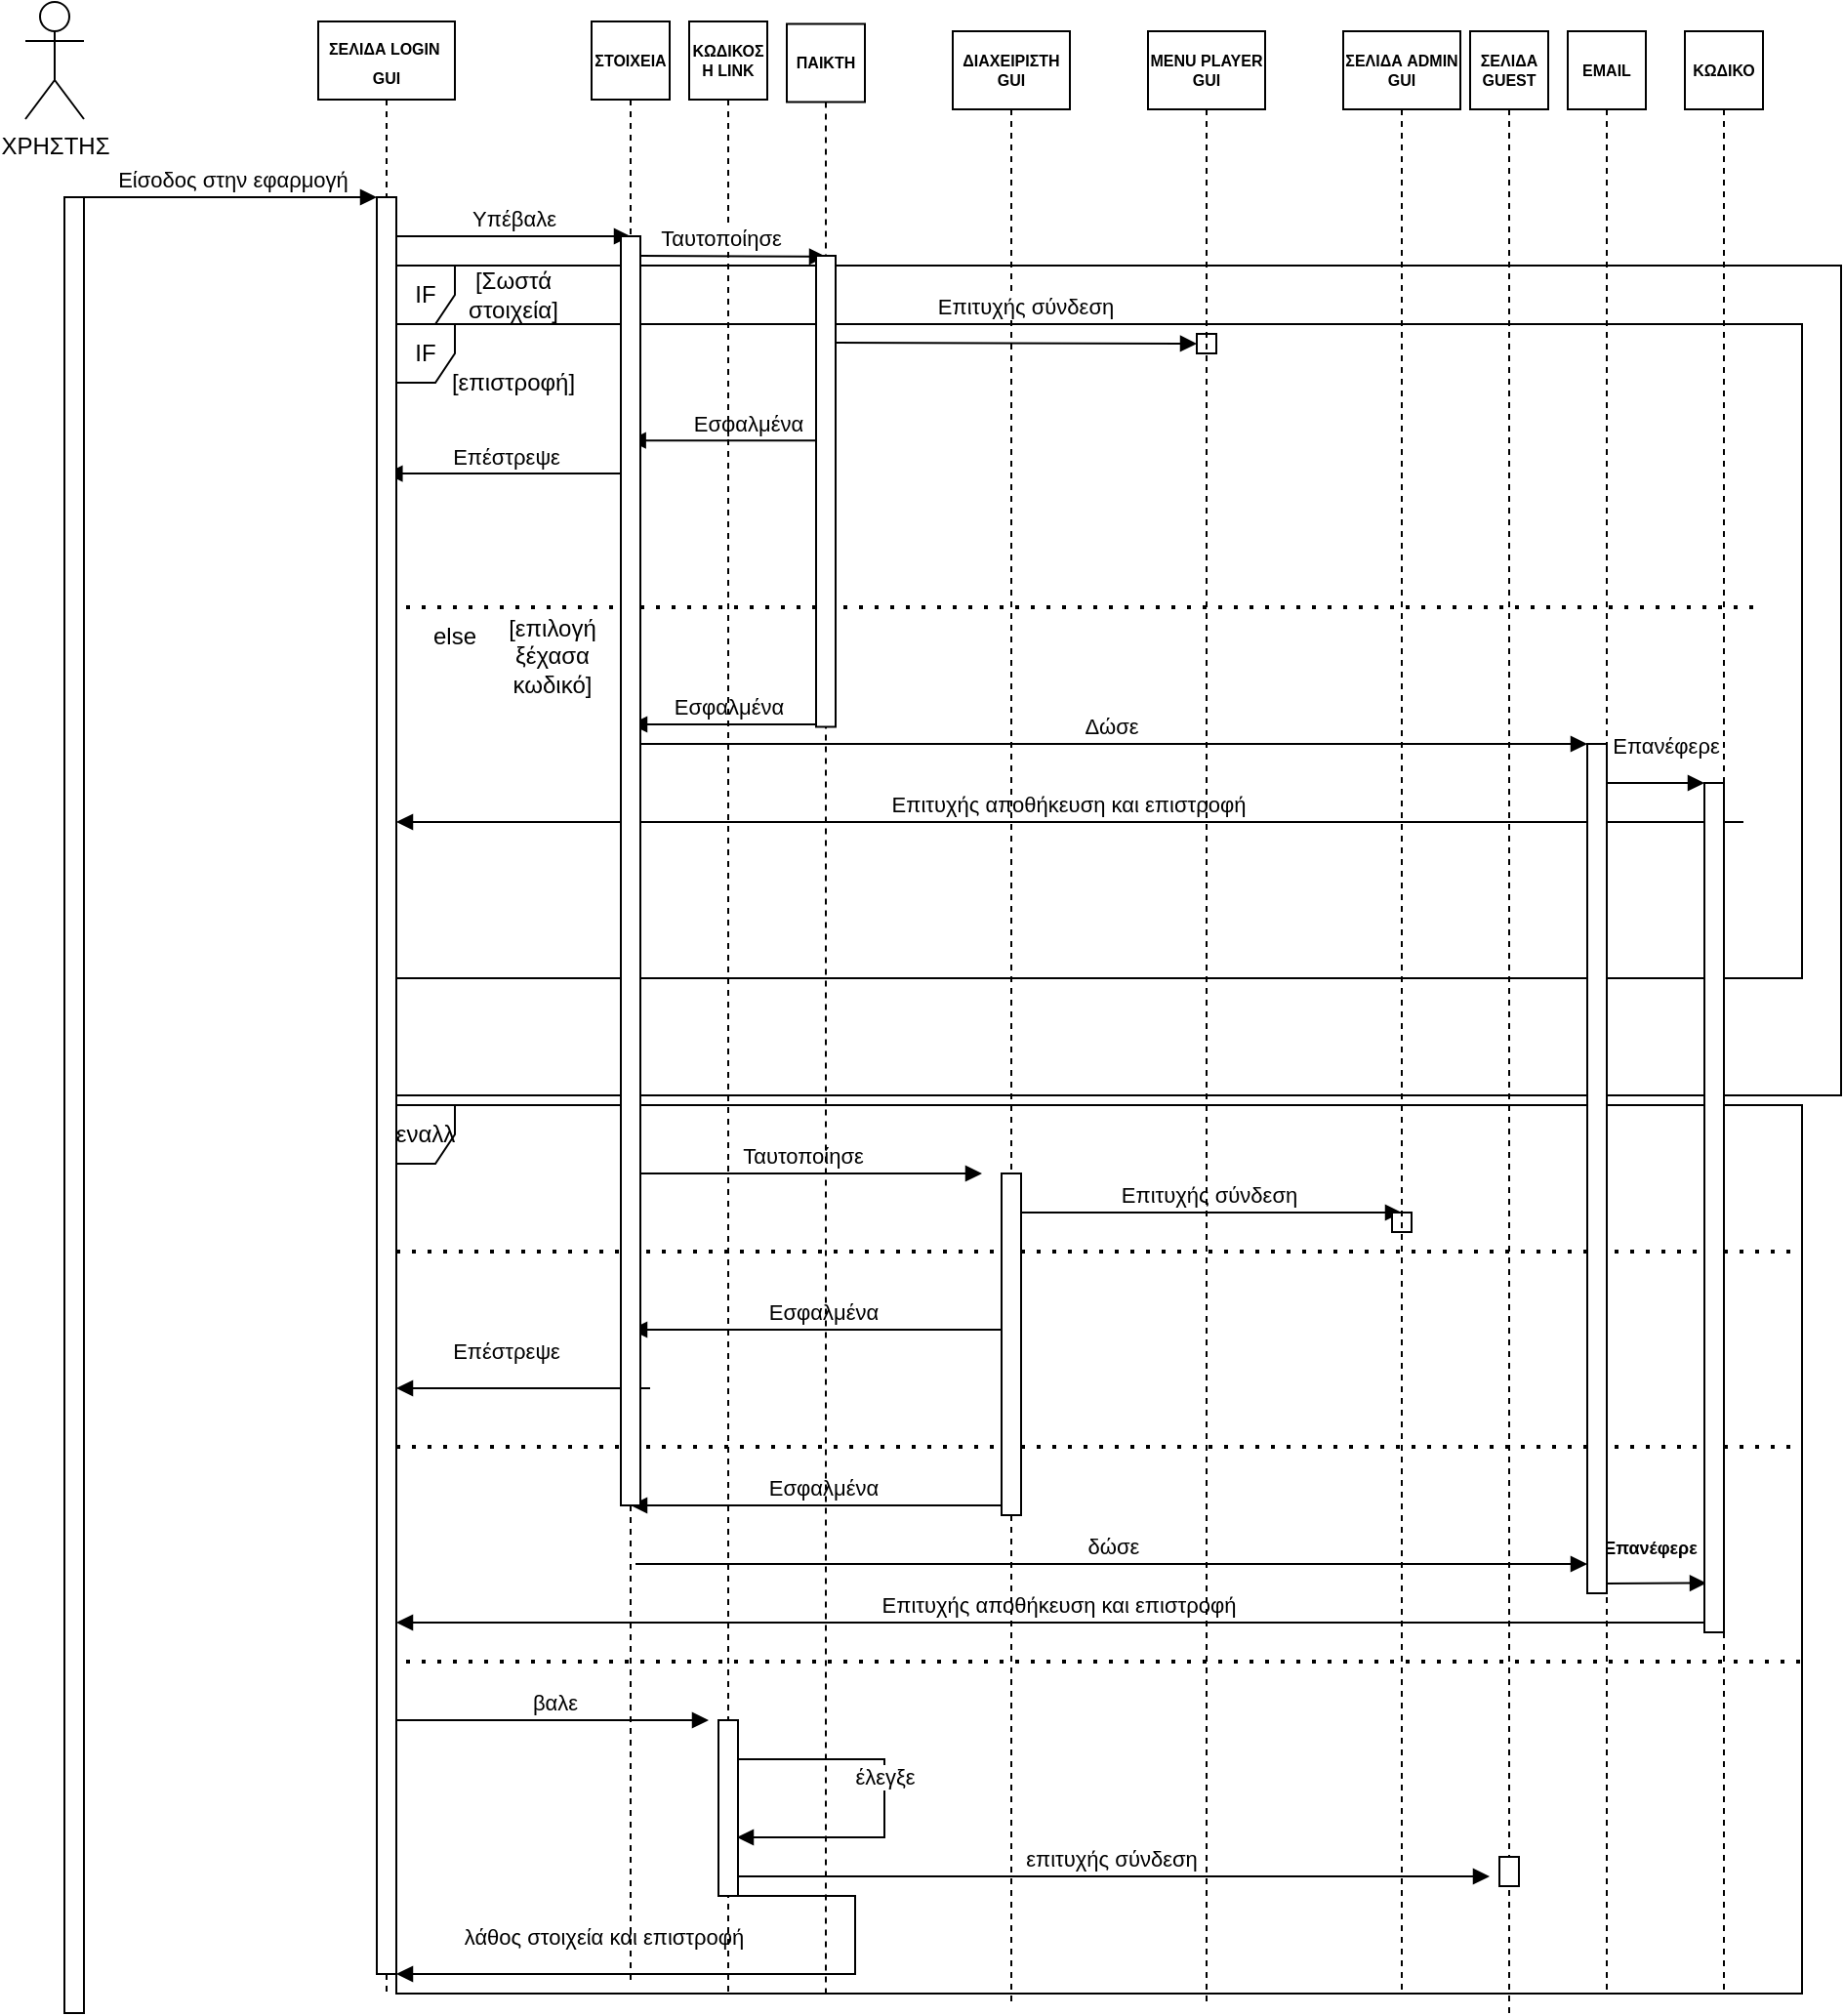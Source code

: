 <mxfile version="18.1.1" type="device"><diagram id="kgpKYQtTHZ0yAKxKKP6v" name="Page-1"><mxGraphModel dx="2774" dy="1019" grid="1" gridSize="10" guides="1" tooltips="1" connect="1" arrows="1" fold="1" page="1" pageScale="1" pageWidth="850" pageHeight="1100" math="0" shadow="0"><root><mxCell id="0"/><mxCell id="1" parent="0"/><mxCell id="ExQ79DY9kbXFAc0y-Ys--1" value="ΧΡΗΣΤΗΣ" style="shape=umlActor;verticalLabelPosition=bottom;verticalAlign=top;html=1;" parent="1" vertex="1"><mxGeometry x="-10" y="200" width="30" height="60" as="geometry"/></mxCell><mxCell id="ExQ79DY9kbXFAc0y-Ys--11" value="Είσοδος στην εφαρμογή" style="html=1;verticalAlign=bottom;endArrow=block;rounded=0;" parent="1" edge="1"><mxGeometry x="0.004" width="80" relative="1" as="geometry"><mxPoint x="20" y="300" as="sourcePoint"/><mxPoint x="170" y="300" as="targetPoint"/><mxPoint as="offset"/></mxGeometry></mxCell><mxCell id="ExQ79DY9kbXFAc0y-Ys--13" value="IF" style="shape=umlFrame;whiteSpace=wrap;html=1;width=30;height=30;" parent="1" vertex="1"><mxGeometry x="180" y="335" width="740" height="425" as="geometry"/></mxCell><mxCell id="ExQ79DY9kbXFAc0y-Ys--21" value="" style="html=1;points=[];perimeter=orthogonalPerimeter;" parent="1" vertex="1"><mxGeometry x="10" y="300" width="10" height="930" as="geometry"/></mxCell><mxCell id="ExQ79DY9kbXFAc0y-Ys--33" value="Υπέβαλε" style="html=1;verticalAlign=bottom;endArrow=block;rounded=0;" parent="1" edge="1"><mxGeometry x="0.004" width="80" relative="1" as="geometry"><mxPoint x="180" y="320" as="sourcePoint"/><mxPoint x="300" y="320" as="targetPoint"/><mxPoint as="offset"/></mxGeometry></mxCell><mxCell id="ExQ79DY9kbXFAc0y-Ys--36" value="[Σωστά στοιχεία]" style="text;html=1;strokeColor=none;fillColor=none;align=center;verticalAlign=middle;whiteSpace=wrap;rounded=0;" parent="1" vertex="1"><mxGeometry x="210" y="335" width="60" height="30" as="geometry"/></mxCell><mxCell id="ExQ79DY9kbXFAc0y-Ys--38" value="Εσφαλμένα" style="html=1;verticalAlign=bottom;endArrow=block;rounded=0;" parent="1" edge="1"><mxGeometry x="-0.203" width="80" relative="1" as="geometry"><mxPoint x="400" y="424.57" as="sourcePoint"/><mxPoint x="299.324" y="424.57" as="targetPoint"/><mxPoint as="offset"/></mxGeometry></mxCell><mxCell id="ExQ79DY9kbXFAc0y-Ys--39" value="Επέστρεψε" style="html=1;verticalAlign=bottom;endArrow=block;rounded=0;exitX=0.164;exitY=0.187;exitDx=0;exitDy=0;exitPerimeter=0;" parent="1" source="SWj_nzRaMAi4h_ZIYxk2-1" edge="1"><mxGeometry x="0.004" width="80" relative="1" as="geometry"><mxPoint x="300.37" y="440.0" as="sourcePoint"/><mxPoint x="174.667" y="441.55" as="targetPoint"/><mxPoint as="offset"/></mxGeometry></mxCell><mxCell id="ExQ79DY9kbXFAc0y-Ys--41" value="else" style="text;html=1;strokeColor=none;fillColor=none;align=center;verticalAlign=middle;whiteSpace=wrap;rounded=0;" parent="1" vertex="1"><mxGeometry x="180" y="510" width="60" height="30" as="geometry"/></mxCell><mxCell id="ExQ79DY9kbXFAc0y-Ys--43" value="[επιλογή ξέχασα κωδικό]" style="text;html=1;strokeColor=none;fillColor=none;align=center;verticalAlign=middle;whiteSpace=wrap;rounded=0;" parent="1" vertex="1"><mxGeometry x="230" y="520" width="60" height="30" as="geometry"/></mxCell><mxCell id="ExQ79DY9kbXFAc0y-Ys--44" value="IF" style="shape=umlFrame;whiteSpace=wrap;html=1;width=30;height=30;" parent="1" vertex="1"><mxGeometry x="180" y="365" width="720" height="335" as="geometry"/></mxCell><mxCell id="ExQ79DY9kbXFAc0y-Ys--45" value="[επιστροφή]" style="text;html=1;strokeColor=none;fillColor=none;align=center;verticalAlign=middle;whiteSpace=wrap;rounded=0;" parent="1" vertex="1"><mxGeometry x="210" y="380" width="60" height="30" as="geometry"/></mxCell><mxCell id="ExQ79DY9kbXFAc0y-Ys--46" value="" style="endArrow=none;dashed=1;html=1;dashPattern=1 3;strokeWidth=2;rounded=0;" parent="1" edge="1"><mxGeometry width="50" height="50" relative="1" as="geometry"><mxPoint x="185" y="510" as="sourcePoint"/><mxPoint x="875" y="510" as="targetPoint"/></mxGeometry></mxCell><mxCell id="ExQ79DY9kbXFAc0y-Ys--48" value="Εσφαλμένα" style="html=1;verticalAlign=bottom;endArrow=block;rounded=0;" parent="1" edge="1"><mxGeometry x="0.004" width="80" relative="1" as="geometry"><mxPoint x="400" y="570" as="sourcePoint"/><mxPoint x="300" y="570" as="targetPoint"/><mxPoint as="offset"/></mxGeometry></mxCell><mxCell id="ExQ79DY9kbXFAc0y-Ys--52" value="Δώσε" style="html=1;verticalAlign=bottom;endArrow=block;rounded=0;" parent="1" edge="1"><mxGeometry x="0.004" width="80" relative="1" as="geometry"><mxPoint x="300" y="580" as="sourcePoint"/><mxPoint x="790" y="580" as="targetPoint"/><mxPoint as="offset"/></mxGeometry></mxCell><mxCell id="ExQ79DY9kbXFAc0y-Ys--55" value="Επιτυχής αποθήκευση και επιστροφή" style="html=1;verticalAlign=bottom;endArrow=block;rounded=0;" parent="1" edge="1"><mxGeometry x="0.004" width="80" relative="1" as="geometry"><mxPoint x="870" y="620" as="sourcePoint"/><mxPoint x="180" y="620" as="targetPoint"/><mxPoint as="offset"/></mxGeometry></mxCell><mxCell id="ExQ79DY9kbXFAc0y-Ys--56" value="εναλλ" style="shape=umlFrame;whiteSpace=wrap;html=1;width=30;height=30;" parent="1" vertex="1"><mxGeometry x="180" y="765" width="720" height="455" as="geometry"/></mxCell><mxCell id="ExQ79DY9kbXFAc0y-Ys--57" value="Ταυτοποίησε" style="html=1;verticalAlign=bottom;endArrow=block;rounded=0;" parent="1" edge="1"><mxGeometry x="0.004" width="80" relative="1" as="geometry"><mxPoint x="295" y="800" as="sourcePoint"/><mxPoint x="480" y="800" as="targetPoint"/><mxPoint as="offset"/></mxGeometry></mxCell><mxCell id="ExQ79DY9kbXFAc0y-Ys--58" value="Επιτυχής σύνδεση" style="html=1;verticalAlign=bottom;endArrow=block;rounded=0;" parent="1" edge="1"><mxGeometry x="0.004" width="80" relative="1" as="geometry"><mxPoint x="495" y="820" as="sourcePoint"/><mxPoint x="695" y="820" as="targetPoint"/><mxPoint as="offset"/></mxGeometry></mxCell><mxCell id="ExQ79DY9kbXFAc0y-Ys--59" value="Εσφαλμένα&amp;nbsp;" style="html=1;verticalAlign=bottom;endArrow=block;rounded=0;" parent="1" edge="1"><mxGeometry x="0.004" width="80" relative="1" as="geometry"><mxPoint x="500" y="880" as="sourcePoint"/><mxPoint x="300" y="880" as="targetPoint"/><mxPoint as="offset"/></mxGeometry></mxCell><mxCell id="ExQ79DY9kbXFAc0y-Ys--60" value="" style="endArrow=none;dashed=1;html=1;dashPattern=1 3;strokeWidth=2;rounded=0;" parent="1" edge="1"><mxGeometry width="50" height="50" relative="1" as="geometry"><mxPoint x="180" y="840" as="sourcePoint"/><mxPoint x="895" y="840" as="targetPoint"/></mxGeometry></mxCell><mxCell id="ExQ79DY9kbXFAc0y-Ys--61" value="Επέστρεψε" style="html=1;verticalAlign=bottom;endArrow=block;rounded=0;" parent="1" edge="1"><mxGeometry x="0.143" y="-10" width="80" relative="1" as="geometry"><mxPoint x="310" y="910" as="sourcePoint"/><mxPoint x="180" y="910" as="targetPoint"/><mxPoint as="offset"/></mxGeometry></mxCell><mxCell id="ExQ79DY9kbXFAc0y-Ys--62" value="" style="endArrow=none;dashed=1;html=1;dashPattern=1 3;strokeWidth=2;rounded=0;" parent="1" edge="1"><mxGeometry width="50" height="50" relative="1" as="geometry"><mxPoint x="180" y="940" as="sourcePoint"/><mxPoint x="895" y="940" as="targetPoint"/></mxGeometry></mxCell><mxCell id="ExQ79DY9kbXFAc0y-Ys--63" value="δώσε" style="html=1;verticalAlign=bottom;endArrow=block;rounded=0;" parent="1" edge="1"><mxGeometry x="0.004" width="80" relative="1" as="geometry"><mxPoint x="302.5" y="1000" as="sourcePoint"/><mxPoint x="790" y="1000" as="targetPoint"/><mxPoint as="offset"/></mxGeometry></mxCell><mxCell id="ExQ79DY9kbXFAc0y-Ys--65" value="Εσφαλμένα&amp;nbsp;" style="html=1;verticalAlign=bottom;endArrow=block;rounded=0;" parent="1" edge="1"><mxGeometry x="0.004" width="80" relative="1" as="geometry"><mxPoint x="500" y="970" as="sourcePoint"/><mxPoint x="300" y="970" as="targetPoint"/><mxPoint as="offset"/></mxGeometry></mxCell><mxCell id="ExQ79DY9kbXFAc0y-Ys--66" value="&lt;font style=&quot;font-size: 9px;&quot;&gt;&lt;b&gt;Επανέφερε&lt;/b&gt;&lt;/font&gt;" style="html=1;verticalAlign=bottom;endArrow=block;rounded=0;entryX=0.101;entryY=0.942;entryDx=0;entryDy=0;entryPerimeter=0;" parent="1" edge="1" target="0Qpa5R4TFNqqUd9_X3iy-41"><mxGeometry x="-0.131" y="10" width="80" relative="1" as="geometry"><mxPoint x="800" y="1010" as="sourcePoint"/><mxPoint x="840" y="1010" as="targetPoint"/><mxPoint as="offset"/></mxGeometry></mxCell><mxCell id="ExQ79DY9kbXFAc0y-Ys--67" value="Επιτυχής αποθήκευση και επιστροφή" style="html=1;verticalAlign=bottom;endArrow=block;rounded=0;" parent="1" edge="1"><mxGeometry x="0.004" width="80" relative="1" as="geometry"><mxPoint x="860" y="1030" as="sourcePoint"/><mxPoint x="180" y="1030" as="targetPoint"/><mxPoint as="offset"/></mxGeometry></mxCell><mxCell id="ExQ79DY9kbXFAc0y-Ys--68" value="βαλε" style="html=1;verticalAlign=bottom;endArrow=block;rounded=0;" parent="1" edge="1"><mxGeometry x="0.004" width="80" relative="1" as="geometry"><mxPoint x="180" y="1080" as="sourcePoint"/><mxPoint x="340" y="1080" as="targetPoint"/><mxPoint as="offset"/></mxGeometry></mxCell><mxCell id="ExQ79DY9kbXFAc0y-Ys--69" value="" style="endArrow=none;dashed=1;html=1;dashPattern=1 3;strokeWidth=2;rounded=0;" parent="1" edge="1"><mxGeometry width="50" height="50" relative="1" as="geometry"><mxPoint x="185" y="1050" as="sourcePoint"/><mxPoint x="900" y="1050" as="targetPoint"/></mxGeometry></mxCell><mxCell id="ExQ79DY9kbXFAc0y-Ys--76" value="έλεγξε" style="html=1;verticalAlign=bottom;endArrow=block;rounded=0;" parent="1" edge="1"><mxGeometry x="0.004" width="80" relative="1" as="geometry"><mxPoint x="350" y="1100" as="sourcePoint"/><mxPoint x="354.5" y="1140" as="targetPoint"/><mxPoint as="offset"/><Array as="points"><mxPoint x="430" y="1100"/><mxPoint x="430" y="1140"/></Array></mxGeometry></mxCell><mxCell id="ExQ79DY9kbXFAc0y-Ys--77" value="επιτυχής σύνδεση" style="html=1;verticalAlign=bottom;endArrow=block;rounded=0;" parent="1" edge="1"><mxGeometry x="0.004" width="80" relative="1" as="geometry"><mxPoint x="350" y="1160" as="sourcePoint"/><mxPoint x="740" y="1160" as="targetPoint"/><mxPoint as="offset"/></mxGeometry></mxCell><mxCell id="ExQ79DY9kbXFAc0y-Ys--80" value="λάθος στοιχεία και επιστροφή" style="html=1;verticalAlign=bottom;endArrow=block;rounded=0;" parent="1" edge="1" source="0Qpa5R4TFNqqUd9_X3iy-7"><mxGeometry x="0.375" y="-10" width="80" relative="1" as="geometry"><mxPoint x="360" y="1170" as="sourcePoint"/><mxPoint x="180" y="1210" as="targetPoint"/><mxPoint as="offset"/><Array as="points"><mxPoint x="415" y="1170"/><mxPoint x="415" y="1210"/></Array></mxGeometry></mxCell><mxCell id="SWj_nzRaMAi4h_ZIYxk2-1" value="" style="html=1;points=[];perimeter=orthogonalPerimeter;" parent="1" vertex="1"><mxGeometry x="295" y="320" width="10" height="650" as="geometry"/></mxCell><mxCell id="SWj_nzRaMAi4h_ZIYxk2-2" value="" style="html=1;points=[];perimeter=orthogonalPerimeter;" parent="1" vertex="1"><mxGeometry x="395" y="330" width="10" height="240" as="geometry"/></mxCell><mxCell id="SWj_nzRaMAi4h_ZIYxk2-3" value="" style="html=1;points=[];perimeter=orthogonalPerimeter;" parent="1" vertex="1"><mxGeometry x="490" y="800" width="10" height="170" as="geometry"/></mxCell><mxCell id="SWj_nzRaMAi4h_ZIYxk2-4" value="" style="html=1;points=[];perimeter=orthogonalPerimeter;" parent="1" vertex="1"><mxGeometry x="590" y="370" width="10" height="10" as="geometry"/></mxCell><mxCell id="SWj_nzRaMAi4h_ZIYxk2-5" value="" style="html=1;points=[];perimeter=orthogonalPerimeter;" parent="1" vertex="1"><mxGeometry x="690" y="820" width="10" height="10" as="geometry"/></mxCell><mxCell id="0Qpa5R4TFNqqUd9_X3iy-1" value="&lt;font style=&quot;font-size: 8px;&quot;&gt;&lt;b&gt;ΣΕΛΙΔΑ LOGIN&amp;nbsp;&lt;br&gt;GUI&lt;/b&gt;&lt;/font&gt;" style="shape=umlLifeline;perimeter=lifelinePerimeter;whiteSpace=wrap;html=1;container=1;collapsible=0;recursiveResize=0;outlineConnect=0;" vertex="1" parent="1"><mxGeometry x="140" y="210" width="70" height="1010" as="geometry"/></mxCell><mxCell id="0Qpa5R4TFNqqUd9_X3iy-3" value="" style="html=1;points=[];perimeter=orthogonalPerimeter;" vertex="1" parent="0Qpa5R4TFNqqUd9_X3iy-1"><mxGeometry x="30" y="90" width="10" height="910" as="geometry"/></mxCell><mxCell id="0Qpa5R4TFNqqUd9_X3iy-6" value="&lt;b&gt;ΣΤΟΙΧΕΙΑ&lt;/b&gt;" style="shape=umlLifeline;perimeter=lifelinePerimeter;whiteSpace=wrap;html=1;container=1;collapsible=0;recursiveResize=0;outlineConnect=0;fontSize=8;" vertex="1" parent="1"><mxGeometry x="280" y="210" width="40" height="1005" as="geometry"/></mxCell><mxCell id="0Qpa5R4TFNqqUd9_X3iy-42" value="" style="html=1;points=[];perimeter=orthogonalPerimeter;fontSize=9;" vertex="1" parent="0Qpa5R4TFNqqUd9_X3iy-6"><mxGeometry x="15" y="110" width="10" height="650" as="geometry"/></mxCell><mxCell id="0Qpa5R4TFNqqUd9_X3iy-7" value="&lt;b&gt;ΚΩΔΙΚΟΣ Η LINK&lt;/b&gt;" style="shape=umlLifeline;perimeter=lifelinePerimeter;whiteSpace=wrap;html=1;container=1;collapsible=0;recursiveResize=0;outlineConnect=0;fontSize=8;" vertex="1" parent="1"><mxGeometry x="330" y="210" width="40" height="1010" as="geometry"/></mxCell><mxCell id="0Qpa5R4TFNqqUd9_X3iy-9" value="Ταυτοποίησε" style="html=1;verticalAlign=bottom;endArrow=block;rounded=0;entryX=0.5;entryY=0.118;entryDx=0;entryDy=0;entryPerimeter=0;" edge="1" parent="0Qpa5R4TFNqqUd9_X3iy-7" target="0Qpa5R4TFNqqUd9_X3iy-8"><mxGeometry x="-0.125" width="80" relative="1" as="geometry"><mxPoint x="-25" y="120" as="sourcePoint"/><mxPoint x="55" y="120" as="targetPoint"/><mxPoint as="offset"/></mxGeometry></mxCell><mxCell id="0Qpa5R4TFNqqUd9_X3iy-43" value="" style="html=1;points=[];perimeter=orthogonalPerimeter;fontSize=9;" vertex="1" parent="0Qpa5R4TFNqqUd9_X3iy-7"><mxGeometry x="15" y="870" width="10" height="90" as="geometry"/></mxCell><mxCell id="0Qpa5R4TFNqqUd9_X3iy-8" value="&lt;b&gt;ΠΑΙΚΤΗ&lt;/b&gt;" style="shape=umlLifeline;perimeter=lifelinePerimeter;whiteSpace=wrap;html=1;container=1;collapsible=0;recursiveResize=0;outlineConnect=0;fontSize=8;" vertex="1" parent="1"><mxGeometry x="380" y="211.25" width="40" height="1010" as="geometry"/></mxCell><mxCell id="0Qpa5R4TFNqqUd9_X3iy-10" value="" style="html=1;points=[];perimeter=orthogonalPerimeter;fontSize=8;" vertex="1" parent="0Qpa5R4TFNqqUd9_X3iy-8"><mxGeometry x="15" y="118.75" width="10" height="241.25" as="geometry"/></mxCell><mxCell id="0Qpa5R4TFNqqUd9_X3iy-15" value="&lt;b&gt;ΔΙΑΧΕΙΡΙΣΤΗ GUI&lt;/b&gt;" style="shape=umlLifeline;perimeter=lifelinePerimeter;whiteSpace=wrap;html=1;container=1;collapsible=0;recursiveResize=0;outlineConnect=0;fontSize=8;" vertex="1" parent="1"><mxGeometry x="465" y="215" width="60" height="1010" as="geometry"/></mxCell><mxCell id="0Qpa5R4TFNqqUd9_X3iy-20" value="Επιτυχής σύνδεση" style="html=1;verticalAlign=bottom;endArrow=block;rounded=0;" edge="1" parent="0Qpa5R4TFNqqUd9_X3iy-15"><mxGeometry x="0.05" y="10" width="80" relative="1" as="geometry"><mxPoint x="-60" y="159.5" as="sourcePoint"/><mxPoint x="125" y="160" as="targetPoint"/><mxPoint as="offset"/></mxGeometry></mxCell><mxCell id="0Qpa5R4TFNqqUd9_X3iy-23" value="" style="html=1;points=[];perimeter=orthogonalPerimeter;fontSize=8;" vertex="1" parent="0Qpa5R4TFNqqUd9_X3iy-15"><mxGeometry x="25" y="585" width="10" height="175" as="geometry"/></mxCell><mxCell id="0Qpa5R4TFNqqUd9_X3iy-21" value="&lt;b&gt;MENU PLAYER GUI&lt;/b&gt;" style="shape=umlLifeline;perimeter=lifelinePerimeter;whiteSpace=wrap;html=1;container=1;collapsible=0;recursiveResize=0;outlineConnect=0;fontSize=8;" vertex="1" parent="1"><mxGeometry x="565" y="215" width="60" height="1010" as="geometry"/></mxCell><mxCell id="0Qpa5R4TFNqqUd9_X3iy-24" value="&lt;b&gt;ΣΕΛΙΔΑ ADMIN GUI&lt;/b&gt;" style="shape=umlLifeline;perimeter=lifelinePerimeter;whiteSpace=wrap;html=1;container=1;collapsible=0;recursiveResize=0;outlineConnect=0;fontSize=8;" vertex="1" parent="1"><mxGeometry x="665" y="215" width="60" height="1005" as="geometry"/></mxCell><mxCell id="0Qpa5R4TFNqqUd9_X3iy-25" value="&lt;b&gt;ΣΕΛΙΔΑ GUEST&lt;/b&gt;" style="shape=umlLifeline;perimeter=lifelinePerimeter;whiteSpace=wrap;html=1;container=1;collapsible=0;recursiveResize=0;outlineConnect=0;fontSize=8;" vertex="1" parent="1"><mxGeometry x="730" y="215" width="40" height="1015" as="geometry"/></mxCell><mxCell id="0Qpa5R4TFNqqUd9_X3iy-26" value="" style="html=1;points=[];perimeter=orthogonalPerimeter;fontSize=8;" vertex="1" parent="0Qpa5R4TFNqqUd9_X3iy-25"><mxGeometry x="15" y="935" width="10" height="15" as="geometry"/></mxCell><mxCell id="0Qpa5R4TFNqqUd9_X3iy-27" value="&lt;b&gt;EMAIL&lt;/b&gt;" style="shape=umlLifeline;perimeter=lifelinePerimeter;whiteSpace=wrap;html=1;container=1;collapsible=0;recursiveResize=0;outlineConnect=0;fontSize=8;" vertex="1" parent="1"><mxGeometry x="780" y="215" width="40" height="1005" as="geometry"/></mxCell><mxCell id="0Qpa5R4TFNqqUd9_X3iy-29" value="" style="html=1;points=[];perimeter=orthogonalPerimeter;fontSize=8;" vertex="1" parent="0Qpa5R4TFNqqUd9_X3iy-27"><mxGeometry x="10" y="365" width="10" height="435" as="geometry"/></mxCell><mxCell id="0Qpa5R4TFNqqUd9_X3iy-35" value="&lt;b&gt;ΚΩΔΙΚΟ&lt;/b&gt;" style="shape=umlLifeline;perimeter=lifelinePerimeter;whiteSpace=wrap;html=1;container=1;collapsible=0;recursiveResize=0;outlineConnect=0;fontSize=8;" vertex="1" parent="1"><mxGeometry x="840" y="215" width="40" height="1005" as="geometry"/></mxCell><mxCell id="0Qpa5R4TFNqqUd9_X3iy-41" value="" style="html=1;points=[];perimeter=orthogonalPerimeter;fontSize=8;" vertex="1" parent="0Qpa5R4TFNqqUd9_X3iy-35"><mxGeometry x="10" y="385" width="10" height="435" as="geometry"/></mxCell><mxCell id="0Qpa5R4TFNqqUd9_X3iy-40" value="Επανέφερε" style="html=1;verticalAlign=bottom;endArrow=block;rounded=0;" edge="1" parent="1"><mxGeometry x="0.2" y="10" width="80" relative="1" as="geometry"><mxPoint x="800" y="600" as="sourcePoint"/><mxPoint x="850" y="600" as="targetPoint"/><mxPoint as="offset"/></mxGeometry></mxCell></root></mxGraphModel></diagram></mxfile>